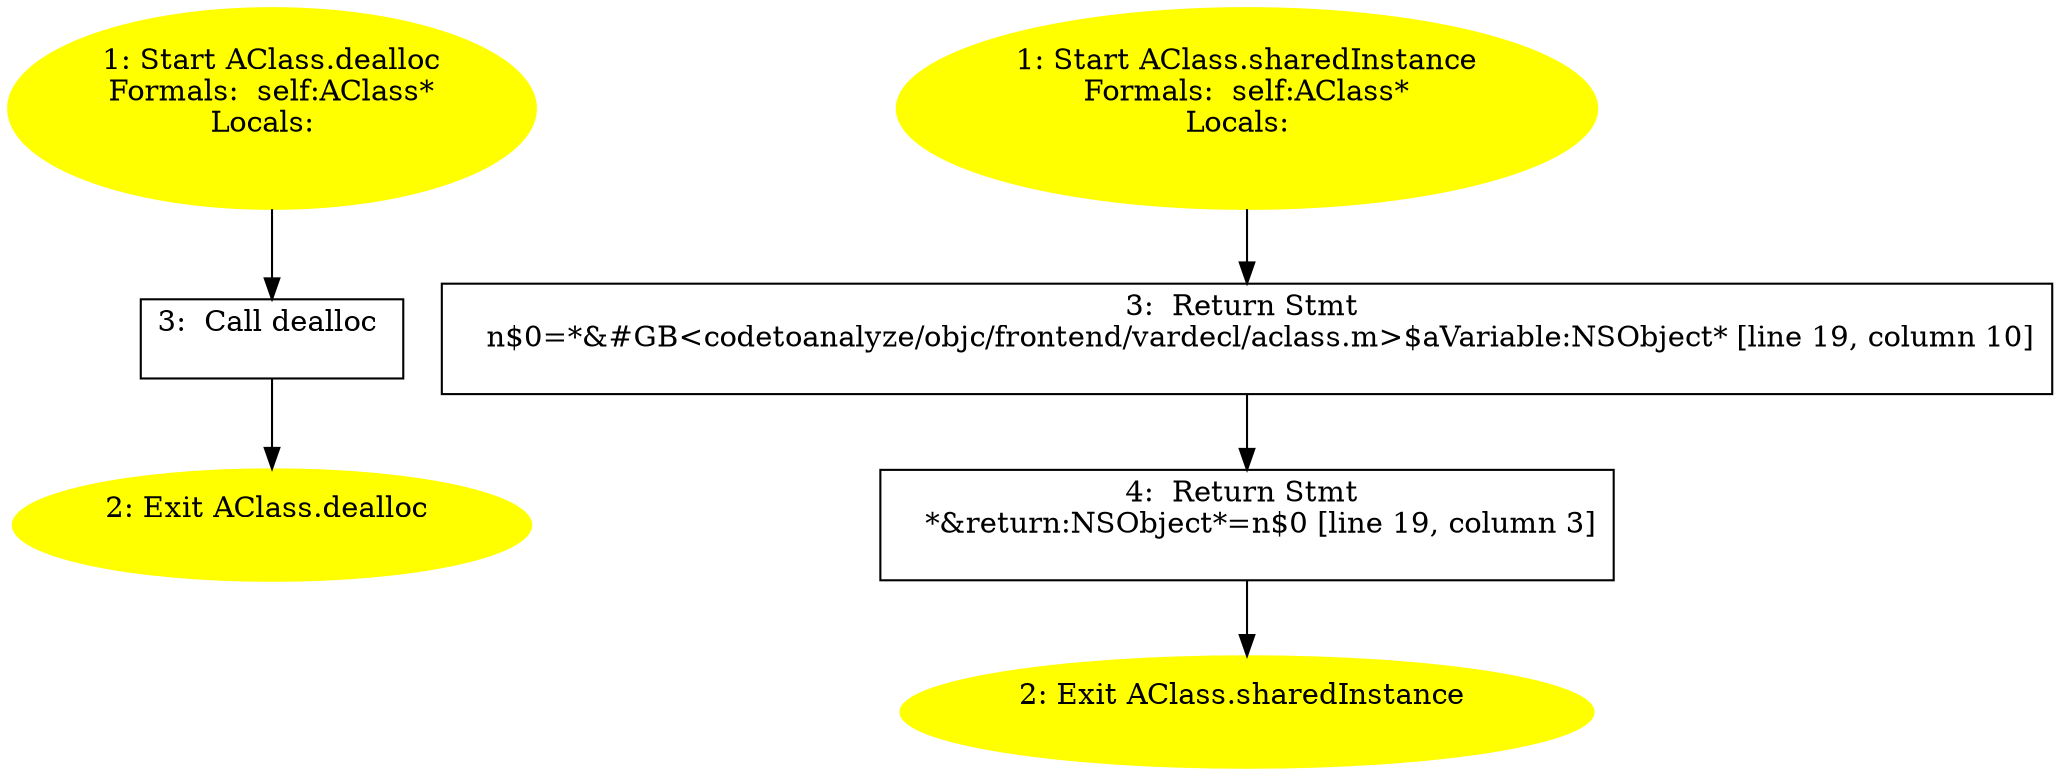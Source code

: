 /* @generated */
digraph cfg {
"dealloc#AClass#instance.5339a8e9aec421a1f58ba25e08faeb6b_1" [label="1: Start AClass.dealloc\nFormals:  self:AClass*\nLocals:  \n  " color=yellow style=filled]
	

	 "dealloc#AClass#instance.5339a8e9aec421a1f58ba25e08faeb6b_1" -> "dealloc#AClass#instance.5339a8e9aec421a1f58ba25e08faeb6b_3" ;
"dealloc#AClass#instance.5339a8e9aec421a1f58ba25e08faeb6b_2" [label="2: Exit AClass.dealloc \n  " color=yellow style=filled]
	

"dealloc#AClass#instance.5339a8e9aec421a1f58ba25e08faeb6b_3" [label="3:  Call dealloc \n  " shape="box"]
	

	 "dealloc#AClass#instance.5339a8e9aec421a1f58ba25e08faeb6b_3" -> "dealloc#AClass#instance.5339a8e9aec421a1f58ba25e08faeb6b_2" ;
"sharedInstance#AClass#instance.07ceaad875949bf6aaa9dc5e3605f563_1" [label="1: Start AClass.sharedInstance\nFormals:  self:AClass*\nLocals:  \n  " color=yellow style=filled]
	

	 "sharedInstance#AClass#instance.07ceaad875949bf6aaa9dc5e3605f563_1" -> "sharedInstance#AClass#instance.07ceaad875949bf6aaa9dc5e3605f563_3" ;
"sharedInstance#AClass#instance.07ceaad875949bf6aaa9dc5e3605f563_2" [label="2: Exit AClass.sharedInstance \n  " color=yellow style=filled]
	

"sharedInstance#AClass#instance.07ceaad875949bf6aaa9dc5e3605f563_3" [label="3:  Return Stmt \n   n$0=*&#GB<codetoanalyze/objc/frontend/vardecl/aclass.m>$aVariable:NSObject* [line 19, column 10]\n " shape="box"]
	

	 "sharedInstance#AClass#instance.07ceaad875949bf6aaa9dc5e3605f563_3" -> "sharedInstance#AClass#instance.07ceaad875949bf6aaa9dc5e3605f563_4" ;
"sharedInstance#AClass#instance.07ceaad875949bf6aaa9dc5e3605f563_4" [label="4:  Return Stmt \n   *&return:NSObject*=n$0 [line 19, column 3]\n " shape="box"]
	

	 "sharedInstance#AClass#instance.07ceaad875949bf6aaa9dc5e3605f563_4" -> "sharedInstance#AClass#instance.07ceaad875949bf6aaa9dc5e3605f563_2" ;
}
